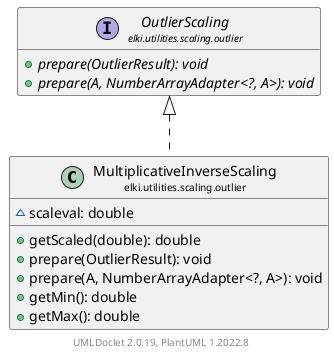 @startuml
    remove .*\.(Instance|Par|Parameterizer|Factory)$
    set namespaceSeparator none
    hide empty fields
    hide empty methods

    class "<size:14>MultiplicativeInverseScaling\n<size:10>elki.utilities.scaling.outlier" as elki.utilities.scaling.outlier.MultiplicativeInverseScaling [[MultiplicativeInverseScaling.html]] {
        ~scaleval: double
        +getScaled(double): double
        +prepare(OutlierResult): void
        +prepare(A, NumberArrayAdapter<?, A>): void
        +getMin(): double
        +getMax(): double
    }

    interface "<size:14>OutlierScaling\n<size:10>elki.utilities.scaling.outlier" as elki.utilities.scaling.outlier.OutlierScaling [[OutlierScaling.html]] {
        {abstract} +prepare(OutlierResult): void
        {abstract} +prepare(A, NumberArrayAdapter<?, A>): void
    }

    elki.utilities.scaling.outlier.OutlierScaling <|.. elki.utilities.scaling.outlier.MultiplicativeInverseScaling

    center footer UMLDoclet 2.0.19, PlantUML 1.2022.8
@enduml
